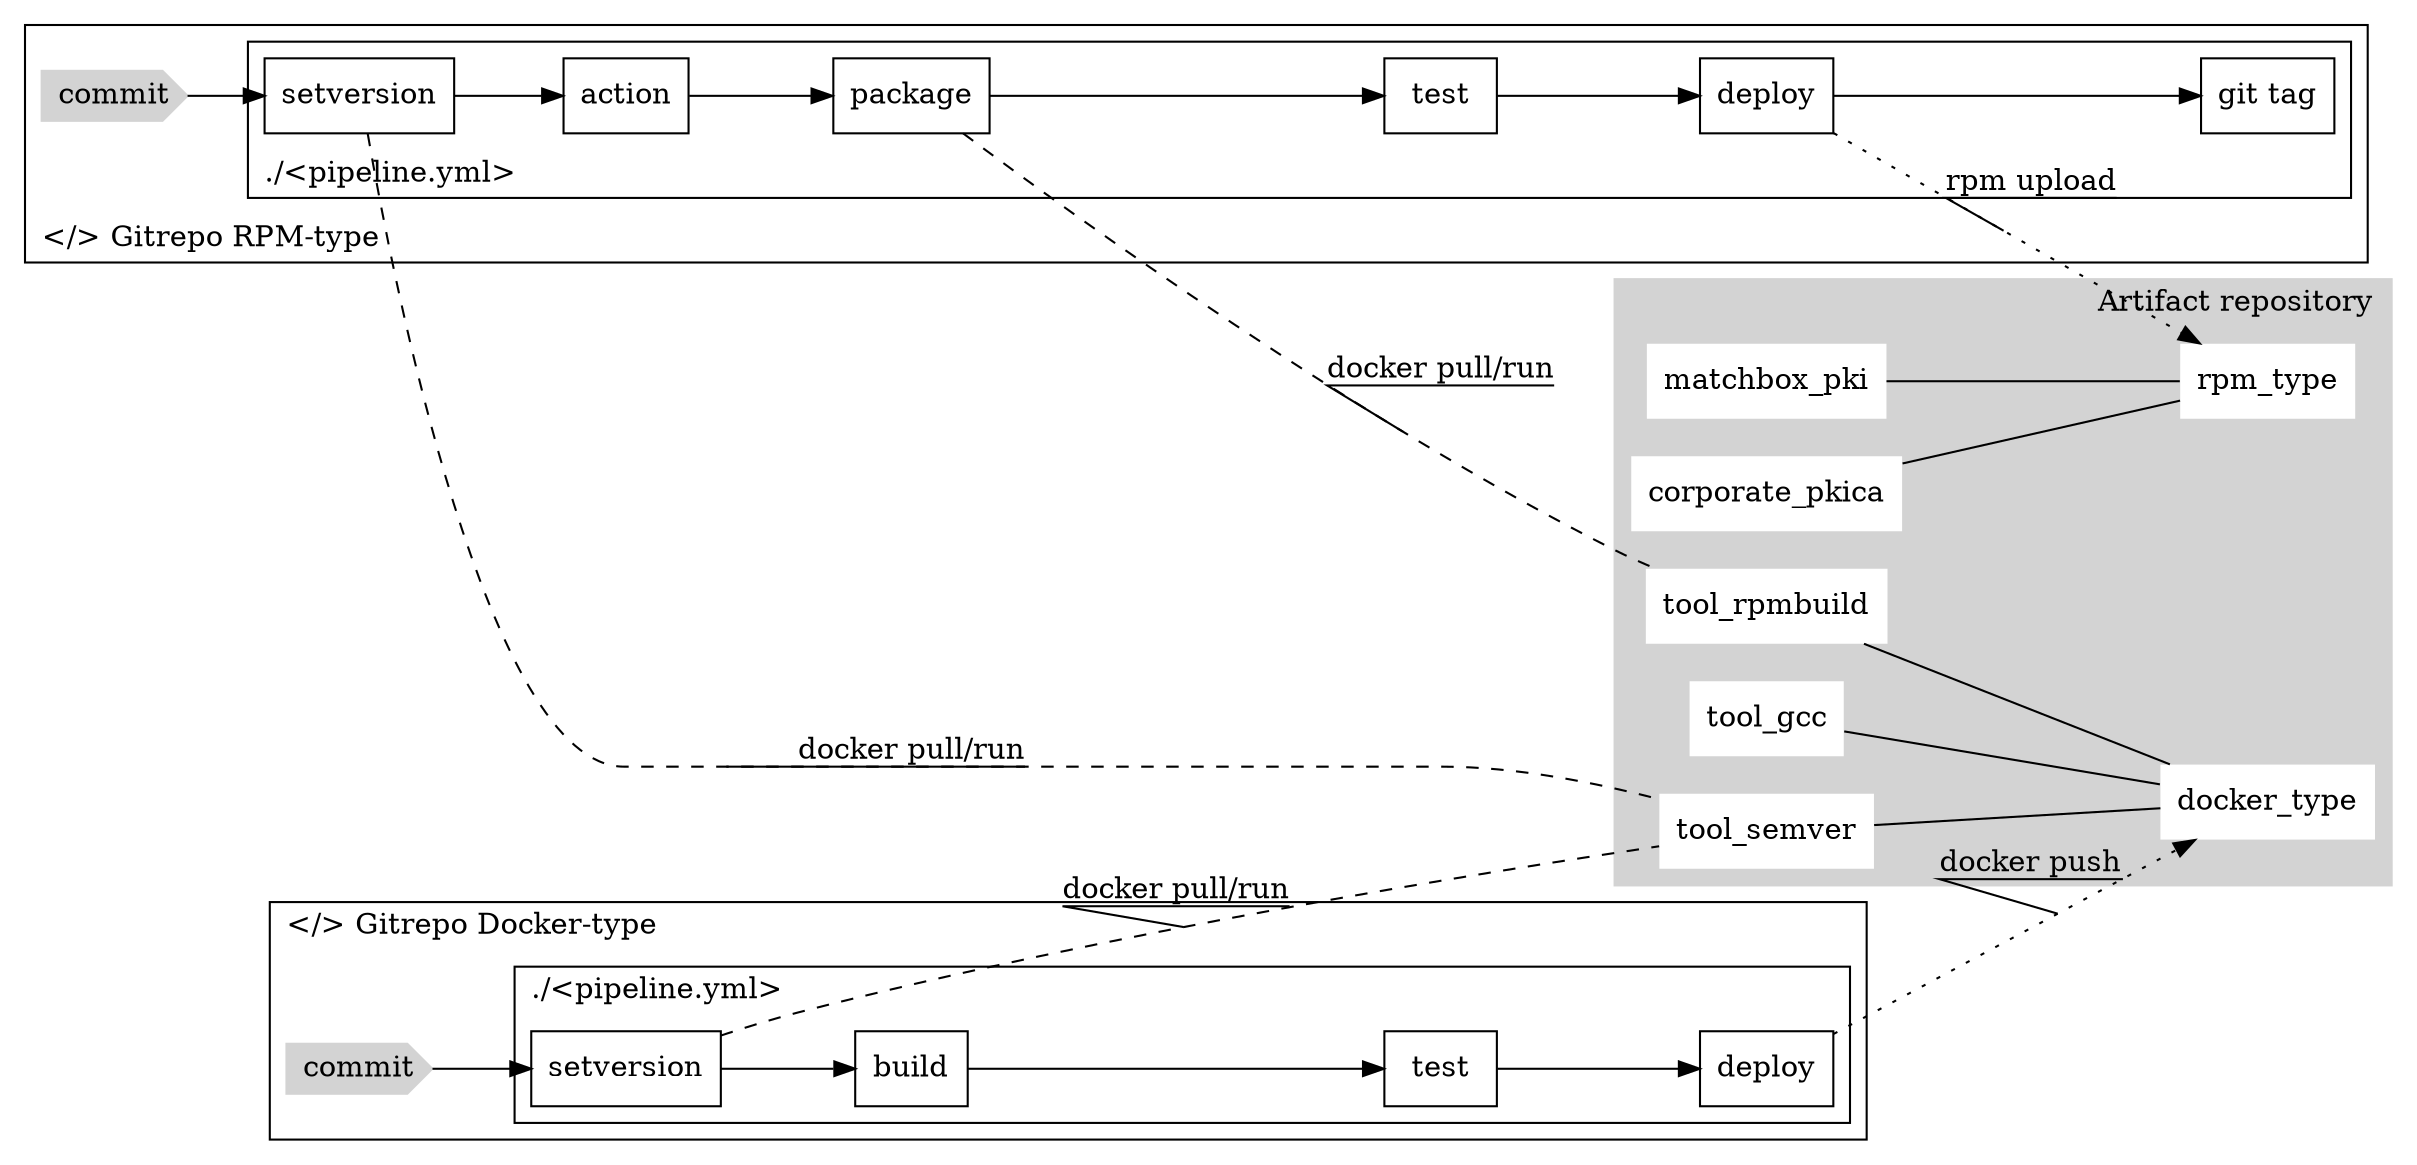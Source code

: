 digraph G {
  node [shape="box"];
  rankdir="LR";

  subgraph cluster0 {
    label="</> Gitrepo Docker-type";
    rank=same;
    labeldistance="1";
    labeljust="l" ;
    edge[weight="1000"];
    docker_gitcommit [label="commit" shape="cds" style="filled" color="lightgrey"];
    subgraph cluster1 {
      label="./<pipeline.yml>";
      docker_setversion [label="setversion"];
      docker_build [label="build"];
      docker_test [label="test"];
      docker_deploy [label="deploy"];
    } 
  }

  subgraph cluster10 {
    label="Artifact repository";
    labeldistance="1";
    labeljust="r";
    node            [shape="tripleoctagon" style="filled" color="white"];
    style="filled";
    color="lightgrey";
    {
      node          [shape="plaintext" headport="w" tailport="w"];
      edge[dir="none"];
      tool_semver -> docker_type;
      tool_rpmbuild -> docker_type;
      tool_gcc -> docker_type;
    }
    {
      node          [shape="plaintext"];
      edge[dir="none"];

      corporate_pkica -> rpm_type;
      matchbox_pki -> rpm_type;
    }
    docker_type;
    rpm_type ;
  }

  subgraph cluster20 {
    label="</> Gitrepo RPM-type";
    labeldistance="1";
    labeljust="l";
    labelloc="b";
    edge[weight="1000"];
    rank="same"; 
    rpm_gitcommit   [label="commit" shape="cds" style=filled color=lightgrey];
    subgraph cluster21 {
      label="./<pipeline.yml>"
      rpm_setversion  [label="setversion"]; 
      rpm_action      [label="action"]; 
      rpm_build       [label="package"]; 
      rpm_test        [label="test"]; 
      rpm_deploy      [label="deploy"]; 
      rpm_tag         [label="git tag"]; 
    }
  }

  {docker_gitcommit -> docker_setversion -> docker_build -> docker_test -> docker_deploy};
  docker_deploy -> docker_type [label="docker push" style="dotted" decorate=true];

  rpm_gitcommit -> rpm_setversion -> rpm_action -> rpm_build -> rpm_test -> rpm_deploy -> rpm_tag ;
  rpm_deploy -> rpm_type [label="rpm upload" style="dotted" decorate=true];

  docker_setversion -> tool_semver [label="docker pull/run" style="dashed" decorate=true arrowhead="none" arrowtail="none"];

  rpm_setversion -> tool_semver [label="docker pull/run" style="dashed" decorate=true arrowhead="none" arrowtail="none"];
  rpm_build -> tool_rpmbuild [label="docker pull/run" style="dashed" decorate=true arrowhead="none" arrowtail="none"];

//  docker_deploy -> rpm_deploy [style="invis"];
//  docker_setversion -> rpm_setversion [style="invis"];
}
